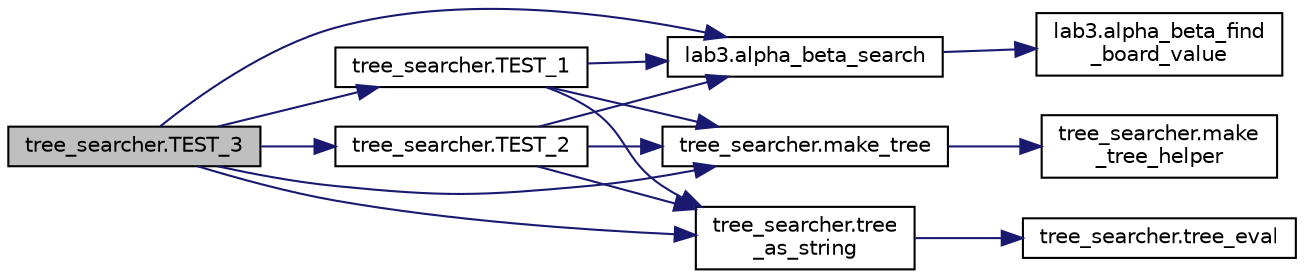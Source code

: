 digraph "tree_searcher.TEST_3"
{
  edge [fontname="Helvetica",fontsize="10",labelfontname="Helvetica",labelfontsize="10"];
  node [fontname="Helvetica",fontsize="10",shape=record];
  rankdir="LR";
  Node1 [label="tree_searcher.TEST_3",height=0.2,width=0.4,color="black", fillcolor="grey75", style="filled", fontcolor="black"];
  Node1 -> Node2 [color="midnightblue",fontsize="10",style="solid",fontname="Helvetica"];
  Node2 [label="tree_searcher.make_tree",height=0.2,width=0.4,color="black", fillcolor="white", style="filled",URL="$namespacetree__searcher.html#ad7aa3b2a8e8a2967ca966399c95c9401"];
  Node2 -> Node3 [color="midnightblue",fontsize="10",style="solid",fontname="Helvetica"];
  Node3 [label="tree_searcher.make\l_tree_helper",height=0.2,width=0.4,color="black", fillcolor="white", style="filled",URL="$namespacetree__searcher.html#add6d93a6d7b1ca1fc2ba6b8003cbbdfc"];
  Node1 -> Node4 [color="midnightblue",fontsize="10",style="solid",fontname="Helvetica"];
  Node4 [label="tree_searcher.tree\l_as_string",height=0.2,width=0.4,color="black", fillcolor="white", style="filled",URL="$namespacetree__searcher.html#a40429bd232bf64508d7559f679db0c43"];
  Node4 -> Node5 [color="midnightblue",fontsize="10",style="solid",fontname="Helvetica"];
  Node5 [label="tree_searcher.tree_eval",height=0.2,width=0.4,color="black", fillcolor="white", style="filled",URL="$namespacetree__searcher.html#a0de4d6482e8f62561944e5f9b2cf7047"];
  Node1 -> Node6 [color="midnightblue",fontsize="10",style="solid",fontname="Helvetica"];
  Node6 [label="lab3.alpha_beta_search",height=0.2,width=0.4,color="black", fillcolor="white", style="filled",URL="$namespacelab3.html#a7ead0dd82f5946316600e9a937e55037",tooltip="You can try out your new evaluation function by uncommenting this line: run_game(basic_player, quick_to_win_player) "];
  Node6 -> Node7 [color="midnightblue",fontsize="10",style="solid",fontname="Helvetica"];
  Node7 [label="lab3.alpha_beta_find\l_board_value",height=0.2,width=0.4,color="black", fillcolor="white", style="filled",URL="$namespacelab3.html#a30824a87848607d82381e77631ca275b"];
  Node1 -> Node8 [color="midnightblue",fontsize="10",style="solid",fontname="Helvetica"];
  Node8 [label="tree_searcher.TEST_1",height=0.2,width=0.4,color="black", fillcolor="white", style="filled",URL="$namespacetree__searcher.html#a1b3b90d379cc3db6e9d0dedd3ba40264"];
  Node8 -> Node2 [color="midnightblue",fontsize="10",style="solid",fontname="Helvetica"];
  Node8 -> Node4 [color="midnightblue",fontsize="10",style="solid",fontname="Helvetica"];
  Node8 -> Node6 [color="midnightblue",fontsize="10",style="solid",fontname="Helvetica"];
  Node1 -> Node9 [color="midnightblue",fontsize="10",style="solid",fontname="Helvetica"];
  Node9 [label="tree_searcher.TEST_2",height=0.2,width=0.4,color="black", fillcolor="white", style="filled",URL="$namespacetree__searcher.html#a977851e09f5b46a5710d065d8f342d39"];
  Node9 -> Node2 [color="midnightblue",fontsize="10",style="solid",fontname="Helvetica"];
  Node9 -> Node4 [color="midnightblue",fontsize="10",style="solid",fontname="Helvetica"];
  Node9 -> Node6 [color="midnightblue",fontsize="10",style="solid",fontname="Helvetica"];
}

